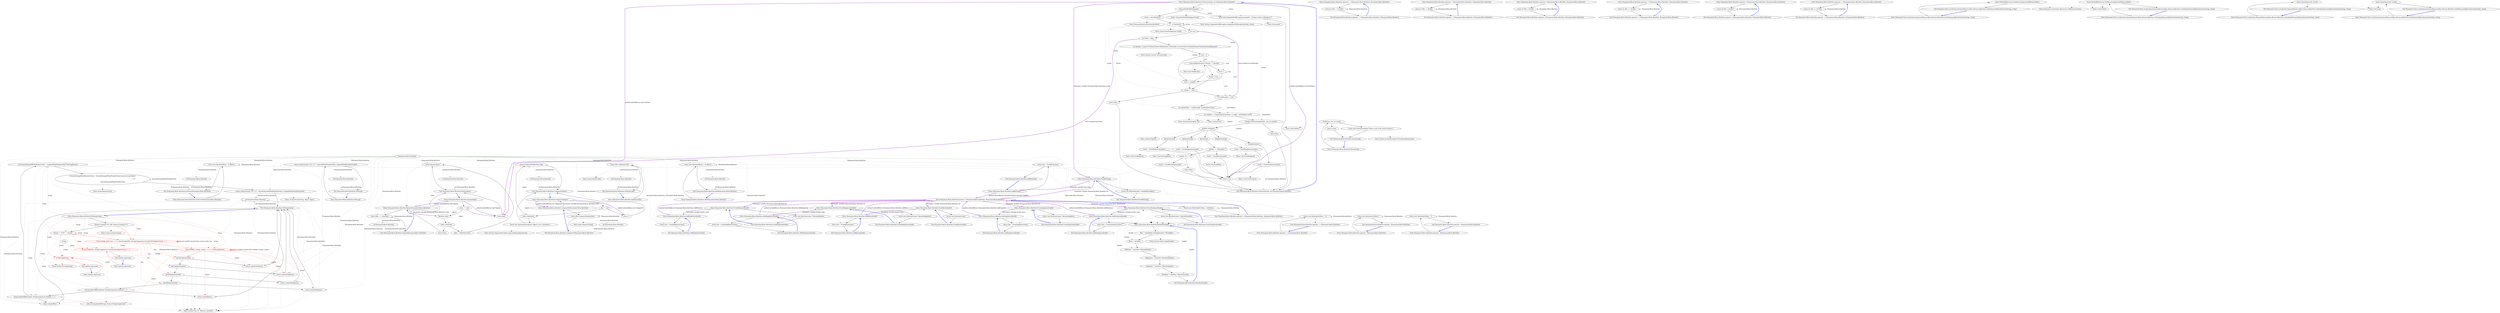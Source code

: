 digraph  {
n204 [label="Humanizer.Bytes.ByteSize", span=""];
n205 [label="ref Humanizer.Bytes.ByteSize", span=""];
n206 [label="ref Humanizer.Bytes.ByteSize", span=""];
n207 [label=string, span=""];
n208 [label="ref Humanizer.Bytes.ByteSize", span=""];
n209 [label="ref Humanizer.Bytes.ByteSize", span=""];
n210 [label="ref Humanizer.Bytes.ByteSize", span=""];
n211 [label="ref Humanizer.Bytes.ByteSize", span=""];
n212 [label="ref Humanizer.Bytes.ByteSize", span=""];
n213 [label="ref Humanizer.Bytes.ByteSize", span=""];
n214 [label="ref Humanizer.Bytes.ByteSize", span=""];
n0 [label="Entry Humanizer.Bytes.ByteSize.ByteSize(double)", span="102-102", cluster="Humanizer.Bytes.ByteSize.ByteSize(double)"];
n1 [label="Bits = (long)Math.Ceiling(byteSize * BitsInByte)", span="106-106", cluster="Humanizer.Bytes.ByteSize.ByteSize(double)"];
n2 [label="Bytes = byteSize", span="108-108", cluster="Humanizer.Bytes.ByteSize.ByteSize(double)"];
n3 [label="Kilobytes = byteSize / BytesInKilobyte", span="109-109", cluster="Humanizer.Bytes.ByteSize.ByteSize(double)"];
n4 [label="Megabytes = byteSize / BytesInMegabyte", span="110-110", cluster="Humanizer.Bytes.ByteSize.ByteSize(double)"];
n5 [label="Gigabytes = byteSize / BytesInGigabyte", span="111-111", cluster="Humanizer.Bytes.ByteSize.ByteSize(double)"];
n6 [label="Terabytes = byteSize / BytesInTerabyte", span="112-112", cluster="Humanizer.Bytes.ByteSize.ByteSize(double)"];
n8 [label="Entry System.Math.Ceiling(double)", span="0-0", cluster="System.Math.Ceiling(double)"];
n7 [label="Exit Humanizer.Bytes.ByteSize.ByteSize(double)", span="102-102", cluster="Humanizer.Bytes.ByteSize.ByteSize(double)"];
n9 [label="Entry Humanizer.Bytes.ByteSize.FromBits(long)", span="115-115", cluster="Humanizer.Bytes.ByteSize.FromBits(long)"];
n10 [label="return new ByteSize(value / (double)BitsInByte);", span="117-117", cluster="Humanizer.Bytes.ByteSize.FromBits(long)"];
n11 [label="Exit Humanizer.Bytes.ByteSize.FromBits(long)", span="115-115", cluster="Humanizer.Bytes.ByteSize.FromBits(long)"];
n12 [label="Entry Humanizer.Bytes.ByteSize.FromBytes(double)", span="120-120", cluster="Humanizer.Bytes.ByteSize.FromBytes(double)"];
n13 [label="return new ByteSize(value);", span="122-122", cluster="Humanizer.Bytes.ByteSize.FromBytes(double)"];
n14 [label="Exit Humanizer.Bytes.ByteSize.FromBytes(double)", span="120-120", cluster="Humanizer.Bytes.ByteSize.FromBytes(double)"];
n15 [label="Entry Humanizer.Bytes.ByteSize.FromKilobytes(double)", span="125-125", cluster="Humanizer.Bytes.ByteSize.FromKilobytes(double)"];
n16 [label="return new ByteSize(value * BytesInKilobyte);", span="127-127", cluster="Humanizer.Bytes.ByteSize.FromKilobytes(double)"];
n17 [label="Exit Humanizer.Bytes.ByteSize.FromKilobytes(double)", span="125-125", cluster="Humanizer.Bytes.ByteSize.FromKilobytes(double)"];
n18 [label="Entry Humanizer.Bytes.ByteSize.FromMegabytes(double)", span="130-130", cluster="Humanizer.Bytes.ByteSize.FromMegabytes(double)"];
n19 [label="return new ByteSize(value * BytesInMegabyte);", span="132-132", cluster="Humanizer.Bytes.ByteSize.FromMegabytes(double)"];
n20 [label="Exit Humanizer.Bytes.ByteSize.FromMegabytes(double)", span="130-130", cluster="Humanizer.Bytes.ByteSize.FromMegabytes(double)"];
n21 [label="Entry Humanizer.Bytes.ByteSize.FromGigabytes(double)", span="135-135", cluster="Humanizer.Bytes.ByteSize.FromGigabytes(double)"];
n22 [label="return new ByteSize(value * BytesInGigabyte);", span="137-137", cluster="Humanizer.Bytes.ByteSize.FromGigabytes(double)"];
n23 [label="Exit Humanizer.Bytes.ByteSize.FromGigabytes(double)", span="135-135", cluster="Humanizer.Bytes.ByteSize.FromGigabytes(double)"];
n24 [label="Entry Humanizer.Bytes.ByteSize.FromTerabytes(double)", span="140-140", cluster="Humanizer.Bytes.ByteSize.FromTerabytes(double)"];
n25 [label="return new ByteSize(value * BytesInTerabyte);", span="142-142", cluster="Humanizer.Bytes.ByteSize.FromTerabytes(double)"];
n26 [label="Exit Humanizer.Bytes.ByteSize.FromTerabytes(double)", span="140-140", cluster="Humanizer.Bytes.ByteSize.FromTerabytes(double)"];
n27 [label="Entry Humanizer.Bytes.ByteSize.ToString()", span="151-151", cluster="Humanizer.Bytes.ByteSize.ToString()"];
n28 [label="return string.Format(''{0} {1}'', LargestWholeNumberValue, LargestWholeNumberSymbol);", span="153-153", cluster="Humanizer.Bytes.ByteSize.ToString()"];
n29 [label="Exit Humanizer.Bytes.ByteSize.ToString()", span="151-151", cluster="Humanizer.Bytes.ByteSize.ToString()"];
n30 [label="Entry string.Format(string, object, object)", span="0-0", cluster="string.Format(string, object, object)"];
n31 [label="Entry Humanizer.Bytes.ByteSize.ToString(string)", span="156-156", cluster="Humanizer.Bytes.ByteSize.ToString(string)"];
n32 [label="!format.Contains(''#'') && !format.Contains(''0'')", span="158-158", cluster="Humanizer.Bytes.ByteSize.ToString(string)"];
n33 [label="format = ''0.## '' + format", span="159-159", cluster="Humanizer.Bytes.ByteSize.ToString(string)"];
n34 [label="Func<string, bool> has = s => format.IndexOf(s, StringComparison.CurrentCultureIgnoreCase) != -1", span="161-161", cluster="Humanizer.Bytes.ByteSize.ToString(string)", color=red, community=0];
n58 [label="format.IndexOf(s, StringComparison.CurrentCultureIgnoreCase) != -1", span="161-161", cluster="lambda expression", color=red, community=0];
n35 [label="Func<double, string> output = n => n.ToString(format)", span="162-162", cluster="Humanizer.Bytes.ByteSize.ToString(string)", color=red, community=0];
n61 [label="n.ToString(format)", span="162-162", cluster="lambda expression", color=red, community=0];
n44 [label="format.IndexOf(ByteSymbol, StringComparison.Ordinal) != -1", span="174-174", cluster="Humanizer.Bytes.ByteSize.ToString(string)"];
n46 [label="format.IndexOf(BitSymbol, StringComparison.Ordinal) != -1", span="177-177", cluster="Humanizer.Bytes.ByteSize.ToString(string)"];
n48 [label="var formattedLargeWholeNumberValue = LargestWholeNumberValue.ToString(format)", span="180-180", cluster="Humanizer.Bytes.ByteSize.ToString(string)"];
n52 [label="Entry string.Contains(string)", span="0-0", cluster="string.Contains(string)"];
n36 [label="has(TerabyteSymbol)", span="164-164", cluster="Humanizer.Bytes.ByteSize.ToString(string)"];
n38 [label="has(GigabyteSymbol)", span="166-166", cluster="Humanizer.Bytes.ByteSize.ToString(string)"];
n40 [label="has(MegabyteSymbol)", span="168-168", cluster="Humanizer.Bytes.ByteSize.ToString(string)"];
n42 [label="has(KilobyteSymbol)", span="170-170", cluster="Humanizer.Bytes.ByteSize.ToString(string)"];
n37 [label="return output(Terabytes);", span="165-165", cluster="Humanizer.Bytes.ByteSize.ToString(string)"];
n39 [label="return output(Gigabytes);", span="167-167", cluster="Humanizer.Bytes.ByteSize.ToString(string)"];
n41 [label="return output(Megabytes);", span="169-169", cluster="Humanizer.Bytes.ByteSize.ToString(string)"];
n43 [label="return output(Kilobytes);", span="171-171", cluster="Humanizer.Bytes.ByteSize.ToString(string)"];
n45 [label="return output(Bytes);", span="175-175", cluster="Humanizer.Bytes.ByteSize.ToString(string)"];
n47 [label="return output(Bits);", span="178-178", cluster="Humanizer.Bytes.ByteSize.ToString(string)"];
n53 [label="Entry System.Func<T, TResult>.Invoke(T)", span="0-0", cluster="System.Func<T, TResult>.Invoke(T)"];
n54 [label="Entry string.IndexOf(string, System.StringComparison)", span="0-0", cluster="string.IndexOf(string, System.StringComparison)"];
n49 [label="formattedLargeWholeNumberValue = formattedLargeWholeNumberValue.Equals(string.Empty)\r\n                                              ? ''0''\r\n                                              : formattedLargeWholeNumberValue", span="182-184", cluster="Humanizer.Bytes.ByteSize.ToString(string)"];
n55 [label="Entry double.ToString(string)", span="0-0", cluster="double.ToString(string)"];
n50 [label="return string.Format(''{0} {1}'', formattedLargeWholeNumberValue, LargestWholeNumberSymbol);", span="186-186", cluster="Humanizer.Bytes.ByteSize.ToString(string)"];
n56 [label="Entry string.Equals(string)", span="0-0", cluster="string.Equals(string)"];
n51 [label="Exit Humanizer.Bytes.ByteSize.ToString(string)", span="156-156", cluster="Humanizer.Bytes.ByteSize.ToString(string)"];
n57 [label="Entry lambda expression", span="161-161", cluster="lambda expression"];
n59 [label="Exit lambda expression", span="161-161", cluster="lambda expression"];
n60 [label="Entry lambda expression", span="162-162", cluster="lambda expression"];
n62 [label="Exit lambda expression", span="162-162", cluster="lambda expression"];
n63 [label="Entry Humanizer.Bytes.ByteSize.Equals(object)", span="189-189", cluster="Humanizer.Bytes.ByteSize.Equals(object)"];
n64 [label="value == null", span="191-191", cluster="Humanizer.Bytes.ByteSize.Equals(object)"];
n67 [label="value is ByteSize", span="195-195", cluster="Humanizer.Bytes.ByteSize.Equals(object)"];
n68 [label="other = (ByteSize)value", span="196-196", cluster="Humanizer.Bytes.ByteSize.Equals(object)"];
n65 [label="return false;", span="192-192", cluster="Humanizer.Bytes.ByteSize.Equals(object)"];
n66 [label="ByteSize other", span="194-194", cluster="Humanizer.Bytes.ByteSize.Equals(object)"];
n70 [label="return Equals(other);", span="200-200", cluster="Humanizer.Bytes.ByteSize.Equals(object)"];
n69 [label="return false;", span="198-198", cluster="Humanizer.Bytes.ByteSize.Equals(object)"];
n71 [label="Exit Humanizer.Bytes.ByteSize.Equals(object)", span="189-189", cluster="Humanizer.Bytes.ByteSize.Equals(object)"];
n72 [label="Entry Humanizer.Bytes.ByteSize.Equals(Humanizer.Bytes.ByteSize)", span="203-203", cluster="Humanizer.Bytes.ByteSize.Equals(Humanizer.Bytes.ByteSize)"];
n73 [label="return Bits == value.Bits;", span="205-205", cluster="Humanizer.Bytes.ByteSize.Equals(Humanizer.Bytes.ByteSize)"];
n74 [label="Exit Humanizer.Bytes.ByteSize.Equals(Humanizer.Bytes.ByteSize)", span="203-203", cluster="Humanizer.Bytes.ByteSize.Equals(Humanizer.Bytes.ByteSize)"];
n75 [label="Entry Humanizer.Bytes.ByteSize.GetHashCode()", span="208-208", cluster="Humanizer.Bytes.ByteSize.GetHashCode()"];
n76 [label="return Bits.GetHashCode();", span="210-210", cluster="Humanizer.Bytes.ByteSize.GetHashCode()"];
n77 [label="Exit Humanizer.Bytes.ByteSize.GetHashCode()", span="208-208", cluster="Humanizer.Bytes.ByteSize.GetHashCode()"];
n78 [label="Entry long.GetHashCode()", span="0-0", cluster="long.GetHashCode()"];
n79 [label="Entry Humanizer.Bytes.ByteSize.CompareTo(object)", span="213-213", cluster="Humanizer.Bytes.ByteSize.CompareTo(object)"];
n80 [label="obj == null", span="215-215", cluster="Humanizer.Bytes.ByteSize.CompareTo(object)"];
n82 [label="!(obj is ByteSize)", span="218-218", cluster="Humanizer.Bytes.ByteSize.CompareTo(object)"];
n84 [label="return CompareTo((ByteSize) obj);", span="221-221", cluster="Humanizer.Bytes.ByteSize.CompareTo(object)"];
n81 [label="return 1;", span="216-216", cluster="Humanizer.Bytes.ByteSize.CompareTo(object)"];
n83 [label="throw new ArgumentException(''Object is not a ByteSize'');", span="219-219", cluster="Humanizer.Bytes.ByteSize.CompareTo(object)"];
n85 [label="Exit Humanizer.Bytes.ByteSize.CompareTo(object)", span="213-213", cluster="Humanizer.Bytes.ByteSize.CompareTo(object)"];
n87 [label="Entry Humanizer.Bytes.ByteSize.CompareTo(Humanizer.Bytes.ByteSize)", span="224-224", cluster="Humanizer.Bytes.ByteSize.CompareTo(Humanizer.Bytes.ByteSize)"];
n86 [label="Entry System.ArgumentException.ArgumentException(string)", span="0-0", cluster="System.ArgumentException.ArgumentException(string)"];
n88 [label="return Bits.CompareTo(other.Bits);", span="226-226", cluster="Humanizer.Bytes.ByteSize.CompareTo(Humanizer.Bytes.ByteSize)"];
n89 [label="Exit Humanizer.Bytes.ByteSize.CompareTo(Humanizer.Bytes.ByteSize)", span="224-224", cluster="Humanizer.Bytes.ByteSize.CompareTo(Humanizer.Bytes.ByteSize)"];
n90 [label="Entry long.CompareTo(long)", span="0-0", cluster="long.CompareTo(long)"];
n91 [label="Entry Humanizer.Bytes.ByteSize.Add(Humanizer.Bytes.ByteSize)", span="229-229", cluster="Humanizer.Bytes.ByteSize.Add(Humanizer.Bytes.ByteSize)"];
n92 [label="return new ByteSize(Bytes + bs.Bytes);", span="231-231", cluster="Humanizer.Bytes.ByteSize.Add(Humanizer.Bytes.ByteSize)"];
n93 [label="Exit Humanizer.Bytes.ByteSize.Add(Humanizer.Bytes.ByteSize)", span="229-229", cluster="Humanizer.Bytes.ByteSize.Add(Humanizer.Bytes.ByteSize)"];
n94 [label="Entry Humanizer.Bytes.ByteSize.AddBits(long)", span="234-234", cluster="Humanizer.Bytes.ByteSize.AddBits(long)"];
n95 [label="return this + FromBits(value);", span="236-236", cluster="Humanizer.Bytes.ByteSize.AddBits(long)"];
n96 [label="Exit Humanizer.Bytes.ByteSize.AddBits(long)", span="234-234", cluster="Humanizer.Bytes.ByteSize.AddBits(long)"];
n97 [label="Entry Humanizer.Bytes.ByteSize.AddBytes(double)", span="239-239", cluster="Humanizer.Bytes.ByteSize.AddBytes(double)"];
n98 [label="return this + FromBytes(value);", span="241-241", cluster="Humanizer.Bytes.ByteSize.AddBytes(double)"];
n99 [label="Exit Humanizer.Bytes.ByteSize.AddBytes(double)", span="239-239", cluster="Humanizer.Bytes.ByteSize.AddBytes(double)"];
n100 [label="Entry Humanizer.Bytes.ByteSize.AddKilobytes(double)", span="244-244", cluster="Humanizer.Bytes.ByteSize.AddKilobytes(double)"];
n101 [label="return this + FromKilobytes(value);", span="246-246", cluster="Humanizer.Bytes.ByteSize.AddKilobytes(double)"];
n102 [label="Exit Humanizer.Bytes.ByteSize.AddKilobytes(double)", span="244-244", cluster="Humanizer.Bytes.ByteSize.AddKilobytes(double)"];
n103 [label="Entry Humanizer.Bytes.ByteSize.AddMegabytes(double)", span="249-249", cluster="Humanizer.Bytes.ByteSize.AddMegabytes(double)"];
n104 [label="return this + FromMegabytes(value);", span="251-251", cluster="Humanizer.Bytes.ByteSize.AddMegabytes(double)"];
n105 [label="Exit Humanizer.Bytes.ByteSize.AddMegabytes(double)", span="249-249", cluster="Humanizer.Bytes.ByteSize.AddMegabytes(double)"];
n106 [label="Entry Humanizer.Bytes.ByteSize.AddGigabytes(double)", span="254-254", cluster="Humanizer.Bytes.ByteSize.AddGigabytes(double)"];
n107 [label="return this + FromGigabytes(value);", span="256-256", cluster="Humanizer.Bytes.ByteSize.AddGigabytes(double)"];
n108 [label="Exit Humanizer.Bytes.ByteSize.AddGigabytes(double)", span="254-254", cluster="Humanizer.Bytes.ByteSize.AddGigabytes(double)"];
n109 [label="Entry Humanizer.Bytes.ByteSize.AddTerabytes(double)", span="259-259", cluster="Humanizer.Bytes.ByteSize.AddTerabytes(double)"];
n110 [label="return this + FromTerabytes(value);", span="261-261", cluster="Humanizer.Bytes.ByteSize.AddTerabytes(double)"];
n111 [label="Exit Humanizer.Bytes.ByteSize.AddTerabytes(double)", span="259-259", cluster="Humanizer.Bytes.ByteSize.AddTerabytes(double)"];
n112 [label="Entry Humanizer.Bytes.ByteSize.Subtract(Humanizer.Bytes.ByteSize)", span="264-264", cluster="Humanizer.Bytes.ByteSize.Subtract(Humanizer.Bytes.ByteSize)"];
n113 [label="return new ByteSize(Bytes - bs.Bytes);", span="266-266", cluster="Humanizer.Bytes.ByteSize.Subtract(Humanizer.Bytes.ByteSize)"];
n114 [label="Exit Humanizer.Bytes.ByteSize.Subtract(Humanizer.Bytes.ByteSize)", span="264-264", cluster="Humanizer.Bytes.ByteSize.Subtract(Humanizer.Bytes.ByteSize)"];
n115 [label="Entry Humanizer.Bytes.ByteSize.operator +(Humanizer.Bytes.ByteSize, Humanizer.Bytes.ByteSize)", span="269-269", cluster="Humanizer.Bytes.ByteSize.operator +(Humanizer.Bytes.ByteSize, Humanizer.Bytes.ByteSize)"];
n116 [label="return new ByteSize(b1.Bytes + b2.Bytes);", span="271-271", cluster="Humanizer.Bytes.ByteSize.operator +(Humanizer.Bytes.ByteSize, Humanizer.Bytes.ByteSize)"];
n117 [label="Exit Humanizer.Bytes.ByteSize.operator +(Humanizer.Bytes.ByteSize, Humanizer.Bytes.ByteSize)", span="269-269", cluster="Humanizer.Bytes.ByteSize.operator +(Humanizer.Bytes.ByteSize, Humanizer.Bytes.ByteSize)"];
n118 [label="Entry Humanizer.Bytes.ByteSize.operator ++(Humanizer.Bytes.ByteSize)", span="274-274", cluster="Humanizer.Bytes.ByteSize.operator ++(Humanizer.Bytes.ByteSize)"];
n119 [label="return new ByteSize(b.Bytes + 1);", span="276-276", cluster="Humanizer.Bytes.ByteSize.operator ++(Humanizer.Bytes.ByteSize)"];
n120 [label="Exit Humanizer.Bytes.ByteSize.operator ++(Humanizer.Bytes.ByteSize)", span="274-274", cluster="Humanizer.Bytes.ByteSize.operator ++(Humanizer.Bytes.ByteSize)"];
n121 [label="Entry Humanizer.Bytes.ByteSize.operator -(Humanizer.Bytes.ByteSize)", span="279-279", cluster="Humanizer.Bytes.ByteSize.operator -(Humanizer.Bytes.ByteSize)"];
n122 [label="return new ByteSize(-b.Bytes);", span="281-281", cluster="Humanizer.Bytes.ByteSize.operator -(Humanizer.Bytes.ByteSize)"];
n123 [label="Exit Humanizer.Bytes.ByteSize.operator -(Humanizer.Bytes.ByteSize)", span="279-279", cluster="Humanizer.Bytes.ByteSize.operator -(Humanizer.Bytes.ByteSize)"];
n124 [label="Entry Humanizer.Bytes.ByteSize.operator --(Humanizer.Bytes.ByteSize)", span="284-284", cluster="Humanizer.Bytes.ByteSize.operator --(Humanizer.Bytes.ByteSize)"];
n125 [label="return new ByteSize(b.Bytes - 1);", span="286-286", cluster="Humanizer.Bytes.ByteSize.operator --(Humanizer.Bytes.ByteSize)"];
n126 [label="Exit Humanizer.Bytes.ByteSize.operator --(Humanizer.Bytes.ByteSize)", span="284-284", cluster="Humanizer.Bytes.ByteSize.operator --(Humanizer.Bytes.ByteSize)"];
n127 [label="Entry Humanizer.Bytes.ByteSize.operator ==(Humanizer.Bytes.ByteSize, Humanizer.Bytes.ByteSize)", span="289-289", cluster="Humanizer.Bytes.ByteSize.operator ==(Humanizer.Bytes.ByteSize, Humanizer.Bytes.ByteSize)"];
n128 [label="return b1.Bits == b2.Bits;", span="291-291", cluster="Humanizer.Bytes.ByteSize.operator ==(Humanizer.Bytes.ByteSize, Humanizer.Bytes.ByteSize)"];
n129 [label="Exit Humanizer.Bytes.ByteSize.operator ==(Humanizer.Bytes.ByteSize, Humanizer.Bytes.ByteSize)", span="289-289", cluster="Humanizer.Bytes.ByteSize.operator ==(Humanizer.Bytes.ByteSize, Humanizer.Bytes.ByteSize)"];
n130 [label="Entry Humanizer.Bytes.ByteSize.operator !=(Humanizer.Bytes.ByteSize, Humanizer.Bytes.ByteSize)", span="294-294", cluster="Humanizer.Bytes.ByteSize.operator !=(Humanizer.Bytes.ByteSize, Humanizer.Bytes.ByteSize)"];
n131 [label="return b1.Bits != b2.Bits;", span="296-296", cluster="Humanizer.Bytes.ByteSize.operator !=(Humanizer.Bytes.ByteSize, Humanizer.Bytes.ByteSize)"];
n132 [label="Exit Humanizer.Bytes.ByteSize.operator !=(Humanizer.Bytes.ByteSize, Humanizer.Bytes.ByteSize)", span="294-294", cluster="Humanizer.Bytes.ByteSize.operator !=(Humanizer.Bytes.ByteSize, Humanizer.Bytes.ByteSize)"];
n133 [label="Entry Humanizer.Bytes.ByteSize.operator <(Humanizer.Bytes.ByteSize, Humanizer.Bytes.ByteSize)", span="299-299", cluster="Humanizer.Bytes.ByteSize.operator <(Humanizer.Bytes.ByteSize, Humanizer.Bytes.ByteSize)"];
n134 [label="return b1.Bits < b2.Bits;", span="301-301", cluster="Humanizer.Bytes.ByteSize.operator <(Humanizer.Bytes.ByteSize, Humanizer.Bytes.ByteSize)"];
n135 [label="Exit Humanizer.Bytes.ByteSize.operator <(Humanizer.Bytes.ByteSize, Humanizer.Bytes.ByteSize)", span="299-299", cluster="Humanizer.Bytes.ByteSize.operator <(Humanizer.Bytes.ByteSize, Humanizer.Bytes.ByteSize)"];
n136 [label="Entry Humanizer.Bytes.ByteSize.operator <=(Humanizer.Bytes.ByteSize, Humanizer.Bytes.ByteSize)", span="304-304", cluster="Humanizer.Bytes.ByteSize.operator <=(Humanizer.Bytes.ByteSize, Humanizer.Bytes.ByteSize)"];
n137 [label="return b1.Bits <= b2.Bits;", span="306-306", cluster="Humanizer.Bytes.ByteSize.operator <=(Humanizer.Bytes.ByteSize, Humanizer.Bytes.ByteSize)"];
n138 [label="Exit Humanizer.Bytes.ByteSize.operator <=(Humanizer.Bytes.ByteSize, Humanizer.Bytes.ByteSize)", span="304-304", cluster="Humanizer.Bytes.ByteSize.operator <=(Humanizer.Bytes.ByteSize, Humanizer.Bytes.ByteSize)"];
n139 [label="Entry Humanizer.Bytes.ByteSize.operator >(Humanizer.Bytes.ByteSize, Humanizer.Bytes.ByteSize)", span="309-309", cluster="Humanizer.Bytes.ByteSize.operator >(Humanizer.Bytes.ByteSize, Humanizer.Bytes.ByteSize)"];
n140 [label="return b1.Bits > b2.Bits;", span="311-311", cluster="Humanizer.Bytes.ByteSize.operator >(Humanizer.Bytes.ByteSize, Humanizer.Bytes.ByteSize)"];
n141 [label="Exit Humanizer.Bytes.ByteSize.operator >(Humanizer.Bytes.ByteSize, Humanizer.Bytes.ByteSize)", span="309-309", cluster="Humanizer.Bytes.ByteSize.operator >(Humanizer.Bytes.ByteSize, Humanizer.Bytes.ByteSize)"];
n142 [label="Entry Humanizer.Bytes.ByteSize.operator >=(Humanizer.Bytes.ByteSize, Humanizer.Bytes.ByteSize)", span="314-314", cluster="Humanizer.Bytes.ByteSize.operator >=(Humanizer.Bytes.ByteSize, Humanizer.Bytes.ByteSize)"];
n143 [label="return b1.Bits >= b2.Bits;", span="316-316", cluster="Humanizer.Bytes.ByteSize.operator >=(Humanizer.Bytes.ByteSize, Humanizer.Bytes.ByteSize)"];
n144 [label="Exit Humanizer.Bytes.ByteSize.operator >=(Humanizer.Bytes.ByteSize, Humanizer.Bytes.ByteSize)", span="314-314", cluster="Humanizer.Bytes.ByteSize.operator >=(Humanizer.Bytes.ByteSize, Humanizer.Bytes.ByteSize)"];
n145 [label="Entry Humanizer.Bytes.ByteSize.TryParse(string, out Humanizer.Bytes.ByteSize)", span="319-319", cluster="Humanizer.Bytes.ByteSize.TryParse(string, out Humanizer.Bytes.ByteSize)"];
n146 [label="string.IsNullOrWhiteSpace(s)", span="322-322", cluster="Humanizer.Bytes.ByteSize.TryParse(string, out Humanizer.Bytes.ByteSize)"];
n147 [label="throw new ArgumentNullException(nameof(s), ''String is null or whitespace'');", span="323-323", cluster="Humanizer.Bytes.ByteSize.TryParse(string, out Humanizer.Bytes.ByteSize)"];
n149 [label="s = s.TrimStart()", span="329-329", cluster="Humanizer.Bytes.ByteSize.TryParse(string, out Humanizer.Bytes.ByteSize)"];
n148 [label="result = new ByteSize()", span="326-326", cluster="Humanizer.Bytes.ByteSize.TryParse(string, out Humanizer.Bytes.ByteSize)"];
n182 [label="Entry string.IsNullOrWhiteSpace(string)", span="0-0", cluster="string.IsNullOrWhiteSpace(string)"];
n185 [label="Entry Humanizer.Bytes.ByteSize.ByteSize()", span="30-30", cluster="Humanizer.Bytes.ByteSize.ByteSize()"];
n150 [label="int num", span="331-331", cluster="Humanizer.Bytes.ByteSize.TryParse(string, out Humanizer.Bytes.ByteSize)"];
n186 [label="Entry string.TrimStart(params char[])", span="0-0", cluster="string.TrimStart(params char[])"];
n154 [label="num < s.Length", span="338-338", cluster="Humanizer.Bytes.ByteSize.TryParse(string, out Humanizer.Bytes.ByteSize)"];
n155 [label="!(char.IsDigit(s[num]) || s[num] == decSep)", span="339-339", cluster="Humanizer.Bytes.ByteSize.TryParse(string, out Humanizer.Bytes.ByteSize)"];
n161 [label="var numberPart = s.Substring(0, lastNumber).Trim()", span="351-351", cluster="Humanizer.Bytes.ByteSize.TryParse(string, out Humanizer.Bytes.ByteSize)"];
n162 [label="var sizePart = s.Substring(lastNumber, s.Length - lastNumber).Trim()", span="352-352", cluster="Humanizer.Bytes.ByteSize.TryParse(string, out Humanizer.Bytes.ByteSize)"];
n151 [label="var found = false", span="332-332", cluster="Humanizer.Bytes.ByteSize.TryParse(string, out Humanizer.Bytes.ByteSize)"];
n152 [label="var decSep = Convert.ToChar(System.Globalization.CultureInfo.CurrentCulture.NumberFormat.NumberDecimalSeparator)", span="335-335", cluster="Humanizer.Bytes.ByteSize.TryParse(string, out Humanizer.Bytes.ByteSize)"];
n158 [label="found == false", span="345-345", cluster="Humanizer.Bytes.ByteSize.TryParse(string, out Humanizer.Bytes.ByteSize)"];
n153 [label="num = 0", span="338-338", cluster="Humanizer.Bytes.ByteSize.TryParse(string, out Humanizer.Bytes.ByteSize)"];
n187 [label="Entry System.Convert.ToChar(string)", span="0-0", cluster="System.Convert.ToChar(string)"];
n157 [label="num++", span="338-338", cluster="Humanizer.Bytes.ByteSize.TryParse(string, out Humanizer.Bytes.ByteSize)"];
n160 [label="var lastNumber = num", span="348-348", cluster="Humanizer.Bytes.ByteSize.TryParse(string, out Humanizer.Bytes.ByteSize)"];
n156 [label="found = true", span="341-341", cluster="Humanizer.Bytes.ByteSize.TryParse(string, out Humanizer.Bytes.ByteSize)"];
n188 [label="Entry char.IsDigit(char)", span="0-0", cluster="char.IsDigit(char)"];
n159 [label="return false;", span="346-346", cluster="Humanizer.Bytes.ByteSize.TryParse(string, out Humanizer.Bytes.ByteSize)"];
n189 [label="Entry string.Substring(int, int)", span="0-0", cluster="string.Substring(int, int)"];
n190 [label="Entry string.Trim()", span="0-0", cluster="string.Trim()"];
n163 [label="!double.TryParse(numberPart, out var number)", span="355-355", cluster="Humanizer.Bytes.ByteSize.TryParse(string, out Humanizer.Bytes.ByteSize)"];
n165 [label="sizePart.ToUpper()", span="359-359", cluster="Humanizer.Bytes.ByteSize.TryParse(string, out Humanizer.Bytes.ByteSize)"];
n167 [label="sizePart == BitSymbol", span="362-362", cluster="Humanizer.Bytes.ByteSize.TryParse(string, out Humanizer.Bytes.ByteSize)"];
n164 [label="return false;", span="356-356", cluster="Humanizer.Bytes.ByteSize.TryParse(string, out Humanizer.Bytes.ByteSize)"];
n191 [label="Entry Unk.TryParse", span="", cluster="Unk.TryParse"];
n166 [label=ByteSymbol, span="361-361", cluster="Humanizer.Bytes.ByteSize.TryParse(string, out Humanizer.Bytes.ByteSize)"];
n172 [label=KilobyteSymbol, span="375-375", cluster="Humanizer.Bytes.ByteSize.TryParse(string, out Humanizer.Bytes.ByteSize)"];
n174 [label=MegabyteSymbol, span="379-379", cluster="Humanizer.Bytes.ByteSize.TryParse(string, out Humanizer.Bytes.ByteSize)"];
n176 [label=GigabyteSymbol, span="383-383", cluster="Humanizer.Bytes.ByteSize.TryParse(string, out Humanizer.Bytes.ByteSize)"];
n178 [label=TerabyteSymbol, span="387-387", cluster="Humanizer.Bytes.ByteSize.TryParse(string, out Humanizer.Bytes.ByteSize)"];
n192 [label="Entry string.ToUpper()", span="0-0", cluster="string.ToUpper()"];
n168 [label="number % 1 != 0", span="364-364", cluster="Humanizer.Bytes.ByteSize.TryParse(string, out Humanizer.Bytes.ByteSize)"];
n171 [label="result = FromBytes(number)", span="371-371", cluster="Humanizer.Bytes.ByteSize.TryParse(string, out Humanizer.Bytes.ByteSize)"];
n169 [label="return false;", span="365-365", cluster="Humanizer.Bytes.ByteSize.TryParse(string, out Humanizer.Bytes.ByteSize)"];
n170 [label="result = FromBits((long)number)", span="367-367", cluster="Humanizer.Bytes.ByteSize.TryParse(string, out Humanizer.Bytes.ByteSize)"];
n173 [label="result = FromKilobytes(number)", span="376-376", cluster="Humanizer.Bytes.ByteSize.TryParse(string, out Humanizer.Bytes.ByteSize)"];
n175 [label="result = FromMegabytes(number)", span="380-380", cluster="Humanizer.Bytes.ByteSize.TryParse(string, out Humanizer.Bytes.ByteSize)"];
n177 [label="result = FromGigabytes(number)", span="384-384", cluster="Humanizer.Bytes.ByteSize.TryParse(string, out Humanizer.Bytes.ByteSize)"];
n179 [label="result = FromTerabytes(number)", span="388-388", cluster="Humanizer.Bytes.ByteSize.TryParse(string, out Humanizer.Bytes.ByteSize)"];
n180 [label="return true;", span="392-392", cluster="Humanizer.Bytes.ByteSize.TryParse(string, out Humanizer.Bytes.ByteSize)"];
n197 [label="Entry Unk.FromTerabytes", span="", cluster="Unk.FromTerabytes"];
n181 [label="Exit Humanizer.Bytes.ByteSize.TryParse(string, out Humanizer.Bytes.ByteSize)", span="319-319", cluster="Humanizer.Bytes.ByteSize.TryParse(string, out Humanizer.Bytes.ByteSize)"];
n195 [label="Entry Unk.FromMegabytes", span="", cluster="Unk.FromMegabytes"];
n193 [label="Entry Unk.FromBytes", span="", cluster="Unk.FromBytes"];
n194 [label="Entry Unk.FromKilobytes", span="", cluster="Unk.FromKilobytes"];
n196 [label="Entry Unk.FromGigabytes", span="", cluster="Unk.FromGigabytes"];
n183 [label="Entry System.ArgumentNullException.ArgumentNullException(string, string)", span="0-0", cluster="System.ArgumentNullException.ArgumentNullException(string, string)"];
n184 [label="Entry Unk.nameof", span="", cluster="Unk.nameof"];
n198 [label="Entry Humanizer.Bytes.ByteSize.Parse(string)", span="395-395", cluster="Humanizer.Bytes.ByteSize.Parse(string)"];
n199 [label="TryParse(s, out var result)", span="397-397", cluster="Humanizer.Bytes.ByteSize.Parse(string)"];
n200 [label="return result;", span="398-398", cluster="Humanizer.Bytes.ByteSize.Parse(string)"];
n201 [label="throw new FormatException(''Value is not in the correct format'');", span="400-400", cluster="Humanizer.Bytes.ByteSize.Parse(string)"];
n202 [label="Exit Humanizer.Bytes.ByteSize.Parse(string)", span="395-395", cluster="Humanizer.Bytes.ByteSize.Parse(string)"];
n203 [label="Entry System.FormatException.FormatException(string)", span="0-0", cluster="System.FormatException.FormatException(string)"];
m0_11 [label="Entry Unk.NotNull", span="", cluster="Unk.NotNull", file="MetricNumeralExtensions.cs"];
m0_7 [label="Entry Humanizer.Tests.Localisation.DynamicResourceKeys.ResourceKeyTests.DateHumanizeKeysExistence(string, string)", span="25-25", cluster="Humanizer.Tests.Localisation.DynamicResourceKeys.ResourceKeyTests.DateHumanizeKeysExistence(string, string)", file="MetricNumeralExtensions.cs"];
m0_8 [label="Assert.NotNull(Resources.GetResource(generatedResourceKey))", span="27-27", cluster="Humanizer.Tests.Localisation.DynamicResourceKeys.ResourceKeyTests.DateHumanizeKeysExistence(string, string)", file="MetricNumeralExtensions.cs"];
m0_9 [label="Exit Humanizer.Tests.Localisation.DynamicResourceKeys.ResourceKeyTests.DateHumanizeKeysExistence(string, string)", span="25-25", cluster="Humanizer.Tests.Localisation.DynamicResourceKeys.ResourceKeyTests.DateHumanizeKeysExistence(string, string)", file="MetricNumeralExtensions.cs"];
m0_10 [label="Entry Humanizer.Localisation.Resources.GetResource(string)", span="16-16", cluster="Humanizer.Localisation.Resources.GetResource(string)", file="MetricNumeralExtensions.cs"];
m0_3 [label="Entry Unk.Equal", span="", cluster="Unk.Equal", file="MetricNumeralExtensions.cs"];
m0_4 [label="Entry Humanizer.Tests.Localisation.DynamicResourceKeys.ResourceKeyTests.TimeSpanHumanizeKeysGeneration(string, string)", span="18-18", cluster="Humanizer.Tests.Localisation.DynamicResourceKeys.ResourceKeyTests.TimeSpanHumanizeKeysGeneration(string, string)", file="MetricNumeralExtensions.cs"];
m0_5 [label="Assert.Equal(expected, actual)", span="20-20", cluster="Humanizer.Tests.Localisation.DynamicResourceKeys.ResourceKeyTests.TimeSpanHumanizeKeysGeneration(string, string)", file="MetricNumeralExtensions.cs"];
m0_6 [label="Exit Humanizer.Tests.Localisation.DynamicResourceKeys.ResourceKeyTests.TimeSpanHumanizeKeysGeneration(string, string)", span="18-18", cluster="Humanizer.Tests.Localisation.DynamicResourceKeys.ResourceKeyTests.TimeSpanHumanizeKeysGeneration(string, string)", file="MetricNumeralExtensions.cs"];
m0_0 [label="Entry Humanizer.Tests.Localisation.DynamicResourceKeys.ResourceKeyTests.DateHumanizeKeysGeneration(string, string)", span="11-11", cluster="Humanizer.Tests.Localisation.DynamicResourceKeys.ResourceKeyTests.DateHumanizeKeysGeneration(string, string)", file="MetricNumeralExtensions.cs"];
m0_1 [label="Assert.Equal(expected, actual)", span="13-13", cluster="Humanizer.Tests.Localisation.DynamicResourceKeys.ResourceKeyTests.DateHumanizeKeysGeneration(string, string)", file="MetricNumeralExtensions.cs"];
m0_2 [label="Exit Humanizer.Tests.Localisation.DynamicResourceKeys.ResourceKeyTests.DateHumanizeKeysGeneration(string, string)", span="11-11", cluster="Humanizer.Tests.Localisation.DynamicResourceKeys.ResourceKeyTests.DateHumanizeKeysGeneration(string, string)", file="MetricNumeralExtensions.cs"];
m0_12 [label="Entry Humanizer.Tests.Localisation.DynamicResourceKeys.ResourceKeyTests.TimeSpanHumanizeKeysExistence(string, string)", span="32-32", cluster="Humanizer.Tests.Localisation.DynamicResourceKeys.ResourceKeyTests.TimeSpanHumanizeKeysExistence(string, string)", file="MetricNumeralExtensions.cs"];
m0_13 [label="Assert.NotNull(Resources.GetResource(generatedResourceKey))", span="34-34", cluster="Humanizer.Tests.Localisation.DynamicResourceKeys.ResourceKeyTests.TimeSpanHumanizeKeysExistence(string, string)", file="MetricNumeralExtensions.cs"];
m0_14 [label="Exit Humanizer.Tests.Localisation.DynamicResourceKeys.ResourceKeyTests.TimeSpanHumanizeKeysExistence(string, string)", span="32-32", cluster="Humanizer.Tests.Localisation.DynamicResourceKeys.ResourceKeyTests.TimeSpanHumanizeKeysExistence(string, string)", file="MetricNumeralExtensions.cs"];
n204 -> n28  [key=1, style=dashed, color=darkseagreen4, label="Humanizer.Bytes.ByteSize"];
n204 -> n37  [key=1, style=dashed, color=darkseagreen4, label="Humanizer.Bytes.ByteSize"];
n204 -> n39  [key=1, style=dashed, color=darkseagreen4, label="Humanizer.Bytes.ByteSize"];
n204 -> n41  [key=1, style=dashed, color=darkseagreen4, label="Humanizer.Bytes.ByteSize"];
n204 -> n43  [key=1, style=dashed, color=darkseagreen4, label="Humanizer.Bytes.ByteSize"];
n204 -> n45  [key=1, style=dashed, color=darkseagreen4, label="Humanizer.Bytes.ByteSize"];
n204 -> n47  [key=1, style=dashed, color=darkseagreen4, label="Humanizer.Bytes.ByteSize"];
n204 -> n48  [key=1, style=dashed, color=darkseagreen4, label="Humanizer.Bytes.ByteSize"];
n204 -> n50  [key=1, style=dashed, color=darkseagreen4, label="Humanizer.Bytes.ByteSize"];
n204 -> n70  [key=1, style=dashed, color=darkseagreen4, label="Humanizer.Bytes.ByteSize"];
n204 -> n73  [key=1, style=dashed, color=darkseagreen4, label="Humanizer.Bytes.ByteSize"];
n204 -> n76  [key=1, style=dashed, color=darkseagreen4, label="Humanizer.Bytes.ByteSize"];
n204 -> n84  [key=1, style=dashed, color=darkseagreen4, label="Humanizer.Bytes.ByteSize"];
n204 -> n88  [key=1, style=dashed, color=darkseagreen4, label="Humanizer.Bytes.ByteSize"];
n204 -> n92  [key=1, style=dashed, color=darkseagreen4, label="Humanizer.Bytes.ByteSize"];
n204 -> n95  [key=1, style=dashed, color=darkseagreen4, label="Humanizer.Bytes.ByteSize"];
n204 -> n98  [key=1, style=dashed, color=darkseagreen4, label="Humanizer.Bytes.ByteSize"];
n204 -> n101  [key=1, style=dashed, color=darkseagreen4, label="Humanizer.Bytes.ByteSize"];
n204 -> n104  [key=1, style=dashed, color=darkseagreen4, label="Humanizer.Bytes.ByteSize"];
n204 -> n107  [key=1, style=dashed, color=darkseagreen4, label="Humanizer.Bytes.ByteSize"];
n204 -> n110  [key=1, style=dashed, color=darkseagreen4, label="Humanizer.Bytes.ByteSize"];
n204 -> n113  [key=1, style=dashed, color=darkseagreen4, label="Humanizer.Bytes.ByteSize"];
n205 -> n29  [key=1, style=dashed, color=darkseagreen4, label="ref Humanizer.Bytes.ByteSize"];
n206 -> n51  [key=1, style=dashed, color=darkseagreen4, label="ref Humanizer.Bytes.ByteSize"];
n207 -> n58  [key=1, style=dashed, color=red, label=string];
n207 -> n61  [key=1, style=dashed, color=red, label=string];
n208 -> n71  [key=1, style=dashed, color=darkseagreen4, label="ref Humanizer.Bytes.ByteSize"];
n209 -> n74  [key=1, style=dashed, color=darkseagreen4, label="ref Humanizer.Bytes.ByteSize"];
n210 -> n77  [key=1, style=dashed, color=darkseagreen4, label="ref Humanizer.Bytes.ByteSize"];
n211 -> n85  [key=1, style=dashed, color=darkseagreen4, label="ref Humanizer.Bytes.ByteSize"];
n212 -> n89  [key=1, style=dashed, color=darkseagreen4, label="ref Humanizer.Bytes.ByteSize"];
n213 -> n93  [key=1, style=dashed, color=darkseagreen4, label="ref Humanizer.Bytes.ByteSize"];
n214 -> n114  [key=1, style=dashed, color=darkseagreen4, label="ref Humanizer.Bytes.ByteSize"];
n0 -> n1  [key=0, style=solid];
n0 -> n2  [key=1, style=dashed, color=darkseagreen4, label=double];
n0 -> n3  [key=1, style=dashed, color=darkseagreen4, label=double];
n0 -> n4  [key=1, style=dashed, color=darkseagreen4, label=double];
n0 -> n5  [key=1, style=dashed, color=darkseagreen4, label=double];
n0 -> n6  [key=1, style=dashed, color=darkseagreen4, label=double];
n1 -> n2  [key=0, style=solid];
n1 -> n8  [key=2, style=dotted];
n2 -> n3  [key=0, style=solid];
n3 -> n4  [key=0, style=solid];
n4 -> n5  [key=0, style=solid];
n5 -> n6  [key=0, style=solid];
n6 -> n7  [key=0, style=solid];
n7 -> n0  [key=0, style=bold, color=blue];
n9 -> n10  [key=0, style=solid];
n9 -> n94  [key=3, color=darkorchid, style=bold, label="Parameter variable long value"];
n10 -> n11  [key=0, style=solid];
n10 -> n0  [key=2, style=dotted];
n11 -> n9  [key=0, style=bold, color=blue];
n12 -> n13  [key=0, style=solid];
n12 -> n97  [key=3, color=darkorchid, style=bold, label="Parameter variable double value"];
n13 -> n14  [key=0, style=solid];
n13 -> n0  [key=2, style=dotted];
n14 -> n12  [key=0, style=bold, color=blue];
n15 -> n16  [key=0, style=solid];
n15 -> n100  [key=3, color=darkorchid, style=bold, label="Parameter variable double value"];
n16 -> n17  [key=0, style=solid];
n16 -> n0  [key=2, style=dotted];
n17 -> n15  [key=0, style=bold, color=blue];
n18 -> n19  [key=0, style=solid];
n18 -> n103  [key=3, color=darkorchid, style=bold, label="Parameter variable double value"];
n19 -> n20  [key=0, style=solid];
n19 -> n0  [key=2, style=dotted];
n20 -> n18  [key=0, style=bold, color=blue];
n21 -> n22  [key=0, style=solid];
n21 -> n106  [key=3, color=darkorchid, style=bold, label="Parameter variable double value"];
n22 -> n23  [key=0, style=solid];
n22 -> n0  [key=2, style=dotted];
n23 -> n21  [key=0, style=bold, color=blue];
n24 -> n25  [key=0, style=solid];
n24 -> n109  [key=3, color=darkorchid, style=bold, label="Parameter variable double value"];
n25 -> n26  [key=0, style=solid];
n25 -> n0  [key=2, style=dotted];
n26 -> n24  [key=0, style=bold, color=blue];
n27 -> n28  [key=0, style=solid];
n28 -> n29  [key=0, style=solid];
n28 -> n30  [key=2, style=dotted];
n28 -> n205  [key=1, style=dashed, color=darkseagreen4, label="Humanizer.Bytes.ByteSize"];
n29 -> n27  [key=0, style=bold, color=blue];
n31 -> n32  [key=0, style=solid];
n31 -> n33  [key=1, style=dashed, color=darkseagreen4, label=string];
n31 -> n34  [key=1, style=dashed, color=red, label=string];
n31 -> n58  [key=1, style=dashed, color=red, label=string];
n31 -> n35  [key=1, style=dashed, color=red, label=string];
n31 -> n61  [key=1, style=dashed, color=red, label=string];
n31 -> n44  [key=1, style=dashed, color=darkseagreen4, label=string];
n31 -> n46  [key=1, style=dashed, color=darkseagreen4, label=string];
n31 -> n48  [key=1, style=dashed, color=darkseagreen4, label=string];
n32 -> n33  [key=0, style=solid];
n32 -> n34  [key=0, style=solid, color=red];
n32 -> n52  [key=2, style=dotted];
n33 -> n34  [key=0, style=solid, color=red];
n33 -> n33  [key=1, style=dashed, color=darkseagreen4, label=string];
n33 -> n58  [key=1, style=dashed, color=red, label=string];
n33 -> n35  [key=1, style=dashed, color=red, label=string];
n33 -> n61  [key=1, style=dashed, color=red, label=string];
n33 -> n44  [key=1, style=dashed, color=darkseagreen4, label=string];
n33 -> n46  [key=1, style=dashed, color=darkseagreen4, label=string];
n33 -> n48  [key=1, style=dashed, color=darkseagreen4, label=string];
n34 -> n35  [key=0, style=solid, color=red];
n34 -> n58  [key=1, style=dashed, color=red, label=string];
n34 -> n36  [key=1, style=dashed, color=red, label=has];
n34 -> n38  [key=1, style=dashed, color=red, label=has];
n34 -> n40  [key=1, style=dashed, color=red, label=has];
n34 -> n42  [key=1, style=dashed, color=red, label=has];
n34 -> n34  [key=3, color=red, style=bold, label="Local variable System.Func<string, bool> has"];
n58 -> n59  [key=0, style=solid, color=red];
n58 -> n54  [key=2, style=dotted, color=red];
n35 -> n36  [key=0, style=solid, color=red];
n35 -> n61  [key=1, style=dashed, color=red, label=double];
n35 -> n37  [key=1, style=dashed, color=red, label=output];
n35 -> n39  [key=1, style=dashed, color=red, label=output];
n35 -> n41  [key=1, style=dashed, color=red, label=output];
n35 -> n43  [key=1, style=dashed, color=red, label=output];
n35 -> n45  [key=1, style=dashed, color=red, label=output];
n35 -> n47  [key=1, style=dashed, color=red, label=output];
n35 -> n35  [key=3, color=red, style=bold, label="Local variable System.Func<double, string> output"];
n61 -> n62  [key=0, style=solid, color=red];
n61 -> n55  [key=2, style=dotted, color=red];
n44 -> n45  [key=0, style=solid];
n44 -> n46  [key=0, style=solid];
n44 -> n54  [key=2, style=dotted];
n46 -> n47  [key=0, style=solid];
n46 -> n48  [key=0, style=solid];
n46 -> n54  [key=2, style=dotted];
n48 -> n49  [key=0, style=solid];
n48 -> n55  [key=2, style=dotted];
n48 -> n206  [key=1, style=dashed, color=darkseagreen4, label="Humanizer.Bytes.ByteSize"];
n36 -> n37  [key=0, style=solid];
n36 -> n38  [key=0, style=solid];
n36 -> n53  [key=2, style=dotted];
n38 -> n39  [key=0, style=solid];
n38 -> n40  [key=0, style=solid];
n38 -> n53  [key=2, style=dotted];
n40 -> n41  [key=0, style=solid];
n40 -> n42  [key=0, style=solid];
n40 -> n53  [key=2, style=dotted];
n42 -> n43  [key=0, style=solid];
n42 -> n44  [key=0, style=solid];
n42 -> n53  [key=2, style=dotted];
n37 -> n51  [key=0, style=solid];
n37 -> n53  [key=2, style=dotted];
n37 -> n206  [key=1, style=dashed, color=darkseagreen4, label="Humanizer.Bytes.ByteSize"];
n39 -> n51  [key=0, style=solid];
n39 -> n53  [key=2, style=dotted];
n39 -> n206  [key=1, style=dashed, color=darkseagreen4, label="Humanizer.Bytes.ByteSize"];
n41 -> n51  [key=0, style=solid];
n41 -> n53  [key=2, style=dotted];
n41 -> n206  [key=1, style=dashed, color=darkseagreen4, label="Humanizer.Bytes.ByteSize"];
n43 -> n51  [key=0, style=solid];
n43 -> n53  [key=2, style=dotted];
n43 -> n206  [key=1, style=dashed, color=darkseagreen4, label="Humanizer.Bytes.ByteSize"];
n45 -> n51  [key=0, style=solid];
n45 -> n53  [key=2, style=dotted];
n45 -> n206  [key=1, style=dashed, color=darkseagreen4, label="Humanizer.Bytes.ByteSize"];
n47 -> n51  [key=0, style=solid];
n47 -> n53  [key=2, style=dotted];
n47 -> n206  [key=1, style=dashed, color=darkseagreen4, label="Humanizer.Bytes.ByteSize"];
n49 -> n50  [key=0, style=solid];
n49 -> n56  [key=2, style=dotted];
n49 -> n49  [key=1, style=dashed, color=darkseagreen4, label=formattedLargeWholeNumberValue];
n50 -> n51  [key=0, style=solid];
n50 -> n30  [key=2, style=dotted];
n50 -> n206  [key=1, style=dashed, color=darkseagreen4, label="Humanizer.Bytes.ByteSize"];
n51 -> n31  [key=0, style=bold, color=blue];
n57 -> n58  [key=0, style=solid, color=red];
n59 -> n57  [key=0, style=bold, color=blue];
n60 -> n61  [key=0, style=solid, color=red];
n62 -> n60  [key=0, style=bold, color=blue];
n63 -> n64  [key=0, style=solid];
n63 -> n67  [key=1, style=dashed, color=darkseagreen4, label=object];
n63 -> n68  [key=1, style=dashed, color=darkseagreen4, label=object];
n63 -> n65  [key=3, color=darkorchid, style=bold, label="method methodReturn bool Equals"];
n63 -> n72  [key=3, color=darkorchid, style=bold, label="method methodReturn bool Equals"];
n64 -> n65  [key=0, style=solid];
n64 -> n66  [key=0, style=solid];
n67 -> n68  [key=0, style=solid];
n67 -> n69  [key=0, style=solid];
n68 -> n70  [key=0, style=solid];
n65 -> n71  [key=0, style=solid];
n66 -> n67  [key=0, style=solid];
n66 -> n70  [key=1, style=dashed, color=darkseagreen4, label=other];
n70 -> n71  [key=0, style=solid];
n70 -> n72  [key=2, style=dotted];
n70 -> n208  [key=1, style=dashed, color=darkseagreen4, label="Humanizer.Bytes.ByteSize"];
n69 -> n71  [key=0, style=solid];
n71 -> n63  [key=0, style=bold, color=blue];
n72 -> n73  [key=0, style=solid];
n72 -> n66  [key=3, color=darkorchid, style=bold, label="Parameter variable Humanizer.Bytes.ByteSize value"];
n73 -> n74  [key=0, style=solid];
n73 -> n209  [key=1, style=dashed, color=darkseagreen4, label="Humanizer.Bytes.ByteSize"];
n73 -> n73  [key=1, style=dashed, color=darkseagreen4, label="Humanizer.Bytes.ByteSize"];
n74 -> n72  [key=0, style=bold, color=blue];
n75 -> n76  [key=0, style=solid];
n76 -> n77  [key=0, style=solid];
n76 -> n78  [key=2, style=dotted];
n76 -> n210  [key=1, style=dashed, color=darkseagreen4, label="Humanizer.Bytes.ByteSize"];
n77 -> n75  [key=0, style=bold, color=blue];
n79 -> n80  [key=0, style=solid];
n79 -> n82  [key=1, style=dashed, color=darkseagreen4, label=object];
n79 -> n84  [key=1, style=dashed, color=darkseagreen4, label=object];
n79 -> n81  [key=3, color=darkorchid, style=bold, label="method methodReturn int CompareTo"];
n79 -> n87  [key=3, color=darkorchid, style=bold, label="method methodReturn int CompareTo"];
n80 -> n81  [key=0, style=solid];
n80 -> n82  [key=0, style=solid];
n82 -> n83  [key=0, style=solid];
n82 -> n84  [key=0, style=solid];
n84 -> n85  [key=0, style=solid];
n84 -> n87  [key=2, style=dotted];
n84 -> n211  [key=1, style=dashed, color=darkseagreen4, label="Humanizer.Bytes.ByteSize"];
n81 -> n85  [key=0, style=solid];
n83 -> n85  [key=0, style=solid];
n83 -> n86  [key=2, style=dotted];
n85 -> n79  [key=0, style=bold, color=blue];
n87 -> n88  [key=0, style=solid];
n87 -> n79  [key=3, color=darkorchid, style=bold, label="Parameter variable Humanizer.Bytes.ByteSize other"];
n88 -> n89  [key=0, style=solid];
n88 -> n90  [key=2, style=dotted];
n88 -> n212  [key=1, style=dashed, color=darkseagreen4, label="Humanizer.Bytes.ByteSize"];
n88 -> n88  [key=1, style=dashed, color=darkseagreen4, label="Humanizer.Bytes.ByteSize"];
n89 -> n87  [key=0, style=bold, color=blue];
n91 -> n92  [key=0, style=solid];
n92 -> n93  [key=0, style=solid];
n92 -> n0  [key=2, style=dotted];
n92 -> n213  [key=1, style=dashed, color=darkseagreen4, label="Humanizer.Bytes.ByteSize"];
n92 -> n92  [key=1, style=dashed, color=darkseagreen4, label="Humanizer.Bytes.ByteSize"];
n93 -> n91  [key=0, style=bold, color=blue];
n94 -> n95  [key=0, style=solid];
n94 -> n115  [key=3, color=darkorchid, style=bold, label="method methodReturn Humanizer.Bytes.ByteSize AddBits"];
n95 -> n96  [key=0, style=solid];
n95 -> n9  [key=2, style=dotted];
n96 -> n94  [key=0, style=bold, color=blue];
n97 -> n98  [key=0, style=solid];
n97 -> n115  [key=3, color=darkorchid, style=bold, label="method methodReturn Humanizer.Bytes.ByteSize AddBytes"];
n98 -> n99  [key=0, style=solid];
n98 -> n12  [key=2, style=dotted];
n99 -> n97  [key=0, style=bold, color=blue];
n100 -> n101  [key=0, style=solid];
n100 -> n115  [key=3, color=darkorchid, style=bold, label="method methodReturn Humanizer.Bytes.ByteSize AddKilobytes"];
n101 -> n102  [key=0, style=solid];
n101 -> n15  [key=2, style=dotted];
n102 -> n100  [key=0, style=bold, color=blue];
n103 -> n104  [key=0, style=solid];
n103 -> n115  [key=3, color=darkorchid, style=bold, label="method methodReturn Humanizer.Bytes.ByteSize AddMegabytes"];
n104 -> n105  [key=0, style=solid];
n104 -> n18  [key=2, style=dotted];
n105 -> n103  [key=0, style=bold, color=blue];
n106 -> n107  [key=0, style=solid];
n106 -> n115  [key=3, color=darkorchid, style=bold, label="method methodReturn Humanizer.Bytes.ByteSize AddGigabytes"];
n107 -> n108  [key=0, style=solid];
n107 -> n21  [key=2, style=dotted];
n108 -> n106  [key=0, style=bold, color=blue];
n109 -> n110  [key=0, style=solid];
n109 -> n115  [key=3, color=darkorchid, style=bold, label="method methodReturn Humanizer.Bytes.ByteSize AddTerabytes"];
n110 -> n111  [key=0, style=solid];
n110 -> n24  [key=2, style=dotted];
n111 -> n109  [key=0, style=bold, color=blue];
n112 -> n113  [key=0, style=solid];
n113 -> n114  [key=0, style=solid];
n113 -> n0  [key=2, style=dotted];
n113 -> n214  [key=1, style=dashed, color=darkseagreen4, label="Humanizer.Bytes.ByteSize"];
n113 -> n113  [key=1, style=dashed, color=darkseagreen4, label="Humanizer.Bytes.ByteSize"];
n114 -> n112  [key=0, style=bold, color=blue];
n115 -> n116  [key=0, style=solid];
n115 -> n9  [key=3, color=darkorchid, style=bold, label="Parameter variable Humanizer.Bytes.ByteSize b2"];
n115 -> n12  [key=3, color=darkorchid, style=bold, label="Parameter variable Humanizer.Bytes.ByteSize b2"];
n115 -> n15  [key=3, color=darkorchid, style=bold, label="Parameter variable Humanizer.Bytes.ByteSize b2"];
n115 -> n18  [key=3, color=darkorchid, style=bold, label="Parameter variable Humanizer.Bytes.ByteSize b2"];
n115 -> n21  [key=3, color=darkorchid, style=bold, label="Parameter variable Humanizer.Bytes.ByteSize b2"];
n115 -> n24  [key=3, color=darkorchid, style=bold, label="Parameter variable Humanizer.Bytes.ByteSize b2"];
n116 -> n117  [key=0, style=solid];
n116 -> n0  [key=2, style=dotted];
n116 -> n116  [key=1, style=dashed, color=darkseagreen4, label="Humanizer.Bytes.ByteSize"];
n117 -> n115  [key=0, style=bold, color=blue];
n118 -> n119  [key=0, style=solid];
n119 -> n120  [key=0, style=solid];
n119 -> n0  [key=2, style=dotted];
n119 -> n119  [key=1, style=dashed, color=darkseagreen4, label="Humanizer.Bytes.ByteSize"];
n120 -> n118  [key=0, style=bold, color=blue];
n121 -> n122  [key=0, style=solid];
n122 -> n123  [key=0, style=solid];
n122 -> n0  [key=2, style=dotted];
n122 -> n122  [key=1, style=dashed, color=darkseagreen4, label="Humanizer.Bytes.ByteSize"];
n123 -> n121  [key=0, style=bold, color=blue];
n124 -> n125  [key=0, style=solid];
n125 -> n126  [key=0, style=solid];
n125 -> n0  [key=2, style=dotted];
n125 -> n125  [key=1, style=dashed, color=darkseagreen4, label="Humanizer.Bytes.ByteSize"];
n126 -> n124  [key=0, style=bold, color=blue];
n127 -> n128  [key=0, style=solid];
n128 -> n129  [key=0, style=solid];
n128 -> n128  [key=1, style=dashed, color=darkseagreen4, label="Humanizer.Bytes.ByteSize"];
n129 -> n127  [key=0, style=bold, color=blue];
n130 -> n131  [key=0, style=solid];
n131 -> n132  [key=0, style=solid];
n131 -> n131  [key=1, style=dashed, color=darkseagreen4, label="Humanizer.Bytes.ByteSize"];
n132 -> n130  [key=0, style=bold, color=blue];
n133 -> n134  [key=0, style=solid];
n134 -> n135  [key=0, style=solid];
n134 -> n134  [key=1, style=dashed, color=darkseagreen4, label="Humanizer.Bytes.ByteSize"];
n135 -> n133  [key=0, style=bold, color=blue];
n136 -> n137  [key=0, style=solid];
n137 -> n138  [key=0, style=solid];
n137 -> n137  [key=1, style=dashed, color=darkseagreen4, label="Humanizer.Bytes.ByteSize"];
n138 -> n136  [key=0, style=bold, color=blue];
n139 -> n140  [key=0, style=solid];
n140 -> n141  [key=0, style=solid];
n140 -> n140  [key=1, style=dashed, color=darkseagreen4, label="Humanizer.Bytes.ByteSize"];
n141 -> n139  [key=0, style=bold, color=blue];
n142 -> n143  [key=0, style=solid];
n143 -> n144  [key=0, style=solid];
n143 -> n143  [key=1, style=dashed, color=darkseagreen4, label="Humanizer.Bytes.ByteSize"];
n144 -> n142  [key=0, style=bold, color=blue];
n145 -> n146  [key=0, style=solid];
n145 -> n147  [key=1, style=dashed, color=darkseagreen4, label=string];
n145 -> n149  [key=1, style=dashed, color=darkseagreen4, label=string];
n145 -> n65  [key=3, color=darkorchid, style=bold, label="method methodReturn bool TryParse"];
n145 -> n180  [key=3, color=darkorchid, style=bold, label="method methodReturn bool TryParse"];
n145 -> n9  [key=3, color=darkorchid, style=bold, label="Parameter variable Humanizer.Bytes.ByteSize result"];
n146 -> n147  [key=0, style=solid];
n146 -> n148  [key=0, style=solid];
n146 -> n182  [key=2, style=dotted];
n147 -> n181  [key=0, style=solid];
n147 -> n183  [key=2, style=dotted];
n147 -> n184  [key=2, style=dotted];
n149 -> n150  [key=0, style=solid];
n149 -> n186  [key=2, style=dotted];
n149 -> n149  [key=1, style=dashed, color=darkseagreen4, label=string];
n149 -> n154  [key=1, style=dashed, color=darkseagreen4, label=string];
n149 -> n155  [key=1, style=dashed, color=darkseagreen4, label=string];
n149 -> n161  [key=1, style=dashed, color=darkseagreen4, label=string];
n149 -> n162  [key=1, style=dashed, color=darkseagreen4, label=string];
n148 -> n149  [key=0, style=solid];
n148 -> n185  [key=2, style=dotted];
n150 -> n151  [key=0, style=solid];
n154 -> n155  [key=0, style=solid];
n154 -> n158  [key=0, style=solid];
n155 -> n156  [key=0, style=solid];
n155 -> n157  [key=0, style=solid];
n155 -> n188  [key=2, style=dotted];
n161 -> n162  [key=0, style=solid];
n161 -> n189  [key=2, style=dotted];
n161 -> n190  [key=2, style=dotted];
n161 -> n163  [key=1, style=dashed, color=darkseagreen4, label=numberPart];
n162 -> n163  [key=0, style=solid];
n162 -> n189  [key=2, style=dotted];
n162 -> n190  [key=2, style=dotted];
n162 -> n165  [key=1, style=dashed, color=darkseagreen4, label=sizePart];
n162 -> n167  [key=1, style=dashed, color=darkseagreen4, label=sizePart];
n151 -> n152  [key=0, style=solid];
n151 -> n158  [key=1, style=dashed, color=darkseagreen4, label=found];
n151 -> n65  [key=3, color=darkorchid, style=bold, label="Local variable bool found"];
n152 -> n153  [key=0, style=solid];
n152 -> n187  [key=2, style=dotted];
n152 -> n155  [key=1, style=dashed, color=darkseagreen4, label=decSep];
n158 -> n159  [key=0, style=solid];
n158 -> n160  [key=0, style=solid];
n153 -> n154  [key=0, style=solid];
n153 -> n155  [key=1, style=dashed, color=darkseagreen4, label=num];
n153 -> n157  [key=1, style=dashed, color=darkseagreen4, label=num];
n153 -> n160  [key=1, style=dashed, color=darkseagreen4, label=num];
n157 -> n154  [key=0, style=solid];
n157 -> n157  [key=1, style=dashed, color=darkseagreen4, label=num];
n157 -> n160  [key=1, style=dashed, color=darkseagreen4, label=num];
n160 -> n161  [key=0, style=solid];
n160 -> n162  [key=1, style=dashed, color=darkseagreen4, label=lastNumber];
n160 -> n150  [key=3, color=darkorchid, style=bold, label="Local variable int lastNumber"];
n156 -> n158  [key=0, style=solid];
n159 -> n181  [key=0, style=solid];
n163 -> n164  [key=0, style=solid];
n163 -> n165  [key=0, style=solid];
n163 -> n191  [key=2, style=dotted];
n165 -> n166  [key=0, style=solid];
n165 -> n172  [key=0, style=solid];
n165 -> n174  [key=0, style=solid];
n165 -> n176  [key=0, style=solid];
n165 -> n178  [key=0, style=solid];
n165 -> n192  [key=2, style=dotted];
n167 -> n168  [key=0, style=solid];
n167 -> n171  [key=0, style=solid];
n164 -> n181  [key=0, style=solid];
n166 -> n167  [key=0, style=solid];
n172 -> n173  [key=0, style=solid];
n174 -> n175  [key=0, style=solid];
n176 -> n177  [key=0, style=solid];
n178 -> n179  [key=0, style=solid];
n168 -> n169  [key=0, style=solid];
n168 -> n170  [key=0, style=solid];
n171 -> n180  [key=0, style=solid];
n171 -> n193  [key=2, style=dotted];
n169 -> n181  [key=0, style=solid];
n170 -> n180  [key=0, style=solid];
n170 -> n9  [key=2, style=dotted];
n173 -> n180  [key=0, style=solid];
n173 -> n194  [key=2, style=dotted];
n175 -> n180  [key=0, style=solid];
n175 -> n195  [key=2, style=dotted];
n177 -> n180  [key=0, style=solid];
n177 -> n196  [key=2, style=dotted];
n179 -> n180  [key=0, style=solid];
n179 -> n197  [key=2, style=dotted];
n179 -> n181  [key=1, style=dashed, color=darkseagreen4, label="out Humanizer.Bytes.ByteSize"];
n180 -> n181  [key=0, style=solid];
n181 -> n145  [key=0, style=bold, color=blue];
n198 -> n199  [key=0, style=solid];
n199 -> n200  [key=0, style=solid];
n199 -> n201  [key=0, style=solid];
n199 -> n191  [key=2, style=dotted];
n200 -> n202  [key=0, style=solid];
n201 -> n202  [key=0, style=solid];
n201 -> n203  [key=2, style=dotted];
n202 -> n198  [key=0, style=bold, color=blue];
m0_7 -> m0_8  [key=0, style=solid];
m0_8 -> m0_9  [key=0, style=solid];
m0_8 -> m0_10  [key=2, style=dotted];
m0_8 -> m0_11  [key=2, style=dotted];
m0_9 -> m0_7  [key=0, style=bold, color=blue];
m0_4 -> m0_5  [key=0, style=solid];
m0_5 -> m0_6  [key=0, style=solid];
m0_5 -> m0_3  [key=2, style=dotted];
m0_6 -> m0_4  [key=0, style=bold, color=blue];
m0_0 -> m0_1  [key=0, style=solid];
m0_1 -> m0_2  [key=0, style=solid];
m0_1 -> m0_3  [key=2, style=dotted];
m0_2 -> m0_0  [key=0, style=bold, color=blue];
m0_12 -> m0_13  [key=0, style=solid];
m0_13 -> m0_14  [key=0, style=solid];
m0_13 -> m0_10  [key=2, style=dotted];
m0_13 -> m0_11  [key=2, style=dotted];
m0_14 -> m0_12  [key=0, style=bold, color=blue];
}
